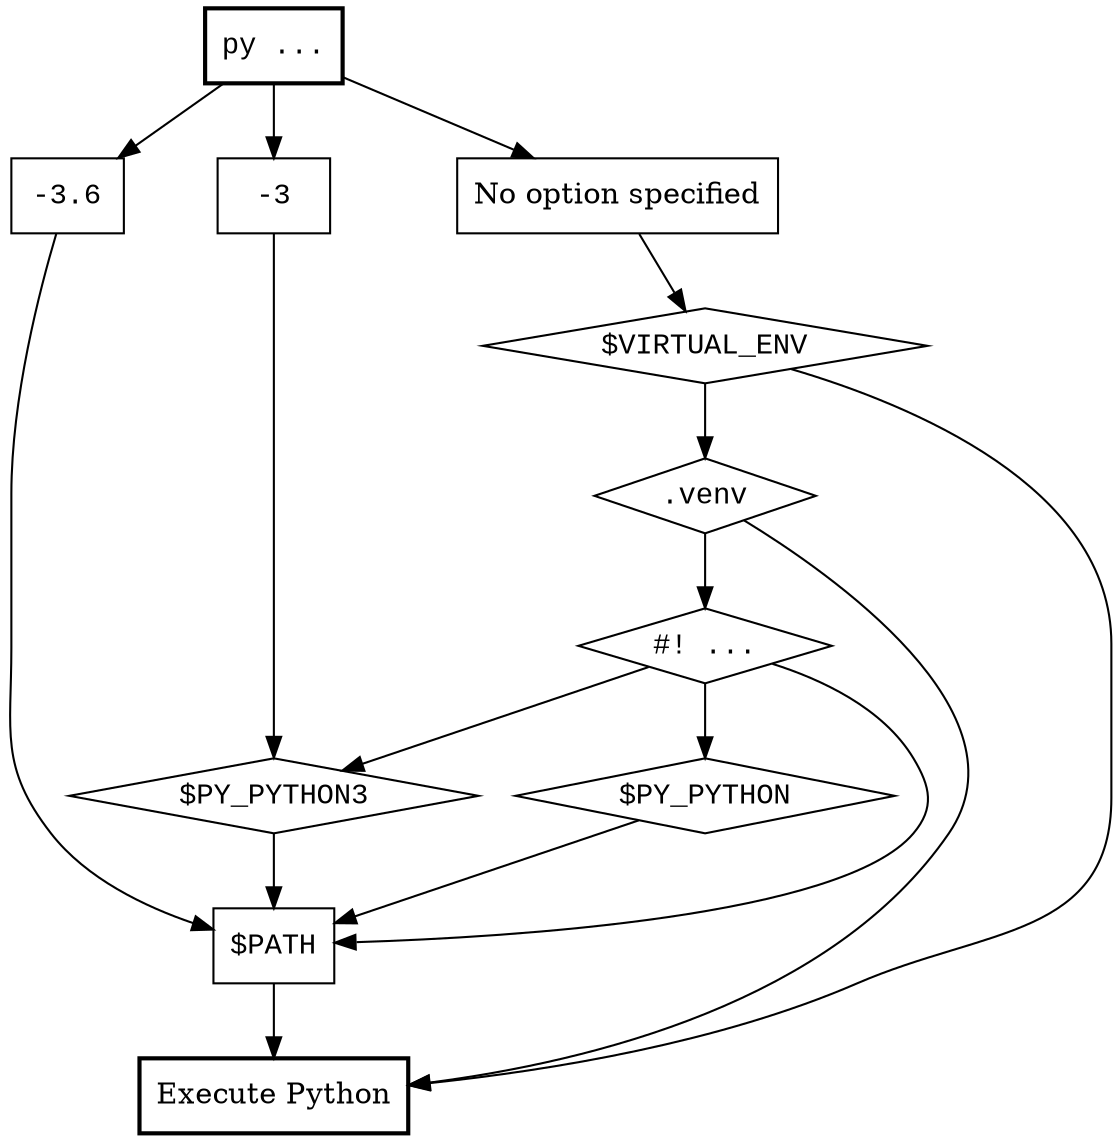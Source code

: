 digraph py {
    // Align CLI options horizontally.
    {
        rank=same
        "-3.6" "-3" "<nothing>"
    }

    // Make sure everything there is a centre line using the "centre" group.
    // All of the steps involved when no requested version specified should
    // be aligned vertically.

    "py ..." [shape=box, fontname="Courier New", style="bold"]
    "-3.6" [shape=box, fontname="Courier New"]
    "-3" [shape=box, fontname="Courier New"]
    "<nothing>" [shape=box, label="No option specified"]

    "$PY_PYTHON3" [shape=diamond, group=centre, fontname="Courier New"]

    "$VIRTUAL_ENV" [shape=diamond, group=unknown, fontname="Courier New"]
    ".venv" [shape=diamond, group=unknown, fontname="Courier New"]
    "shebang" [shape=diamond, group=unknown, label="#! ...", fontname="Courier New"]
    "$PY_PYTHON" [shape=diamond, group=unknown, fontname="Courier New"]

    "$PATH" [shape=box, group=centre, fontname="Courier New"]

    "Execute" [shape=box, label="Execute Python", group=centre, style="bold"]



    "py ..." -> {"-3.6" "-3" "<nothing>"}
    "-3.6" -> "$PATH"

    "-3" -> "$PY_PYTHON3"
    "$PY_PYTHON3" -> "$PATH"

    "<nothing>" -> "$VIRTUAL_ENV"
    "$VIRTUAL_ENV" -> "Execute"
    "$VIRTUAL_ENV" -> ".venv"
    ".venv" -> "Execute"
    ".venv" -> "shebang"
    "shebang" -> "$PY_PYTHON"
    "shebang" -> "$PY_PYTHON3"
    "shebang" -> "$PATH"

    "$PY_PYTHON" -> "$PATH"

    "$PATH" -> "Execute"
}
